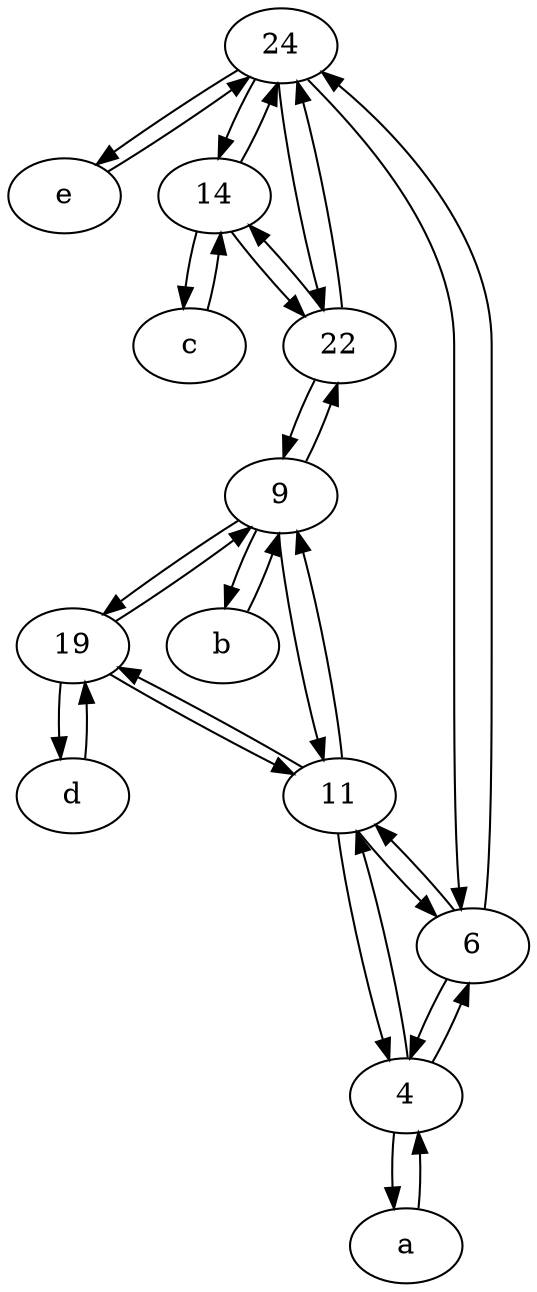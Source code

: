 digraph  {
	24;
	a [pos="40,10!"];
	e [pos="30,50!"];
	19;
	d [pos="20,30!"];
	14;
	4;
	9;
	c [pos="20,10!"];
	b [pos="50,20!"];
	11;
	22;
	6;
	11 -> 4;
	9 -> 11;
	a -> 4;
	c -> 14;
	19 -> 11;
	14 -> c;
	22 -> 14;
	14 -> 22;
	9 -> b;
	4 -> a;
	24 -> e;
	9 -> 19;
	22 -> 9;
	b -> 9;
	11 -> 19;
	22 -> 24;
	24 -> 22;
	14 -> 24;
	6 -> 24;
	6 -> 4;
	11 -> 6;
	4 -> 11;
	9 -> 22;
	19 -> 9;
	24 -> 14;
	e -> 24;
	19 -> d;
	24 -> 6;
	d -> 19;
	4 -> 6;
	6 -> 11;
	11 -> 9;

	}